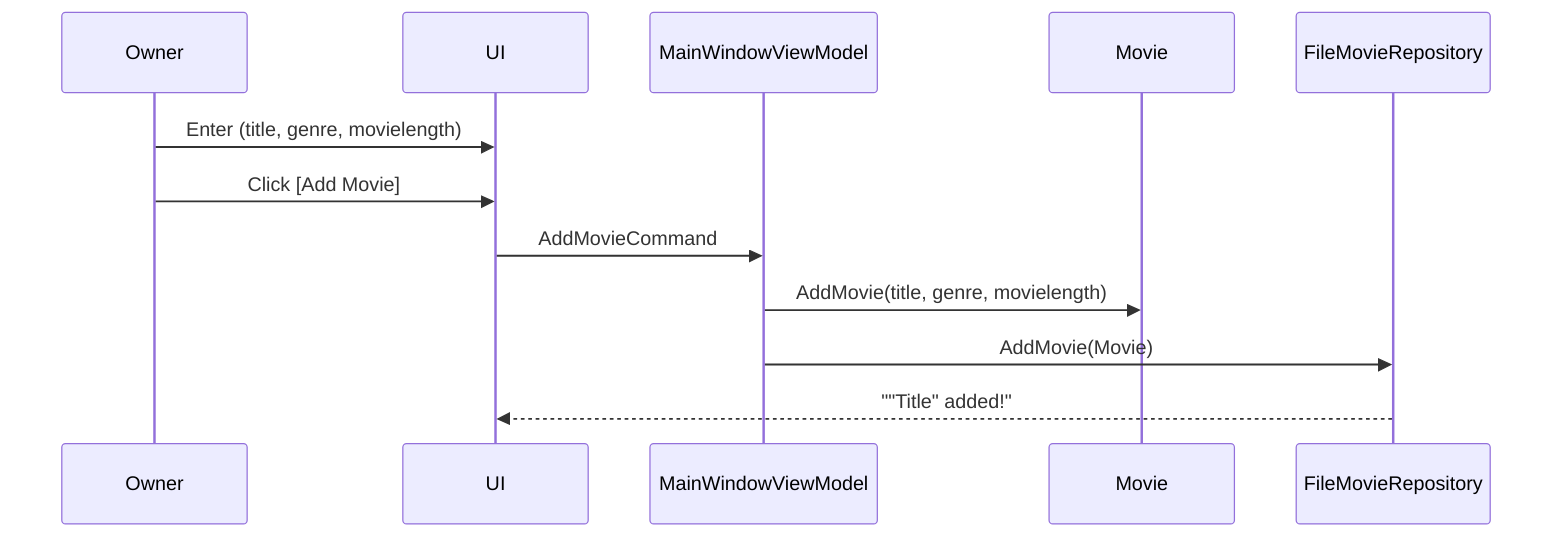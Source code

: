 ﻿sequenceDiagram

    Owner->>UI: Enter (title, genre, movielength)
    Owner->>UI: Click [Add Movie]
    UI ->> MainWindowViewModel: AddMovieCommand
    MainWindowViewModel ->> Movie: AddMovie(title, genre, movielength)
    MainWindowViewModel ->> FileMovieRepository: AddMovie(Movie)
    FileMovieRepository -->> UI: ""Title" added!"